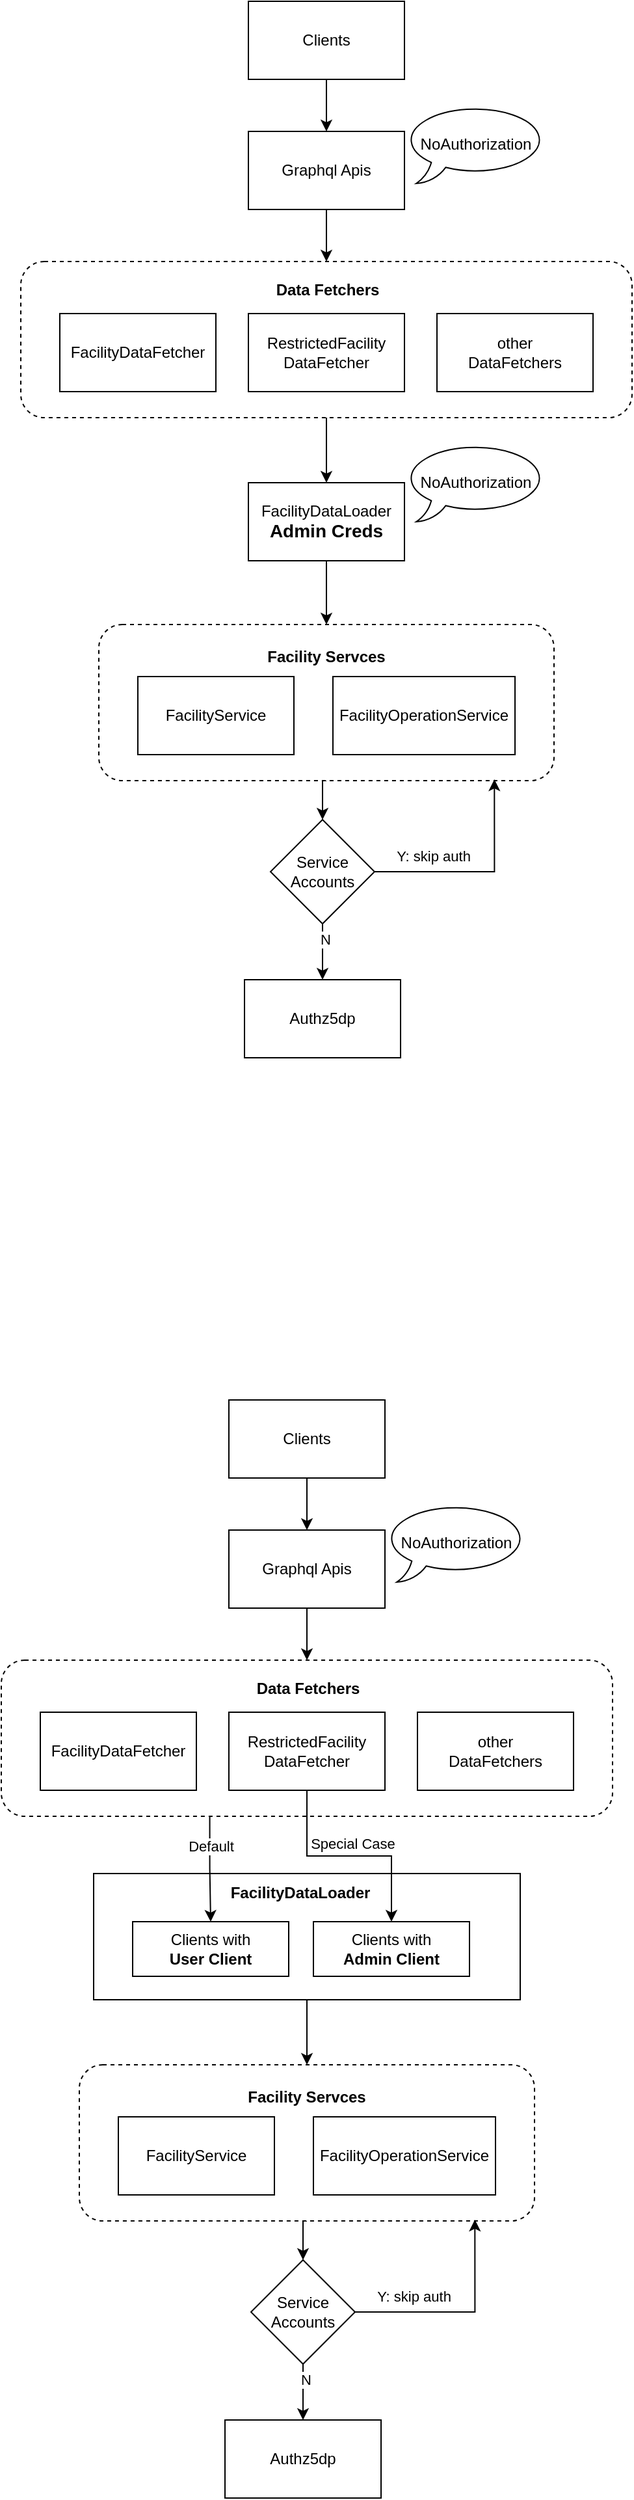 <mxfile version="24.4.4" type="github">
  <diagram name="Page-1" id="uJ56oVc2astkLFpGURAz">
    <mxGraphModel dx="698" dy="1380" grid="0" gridSize="10" guides="1" tooltips="1" connect="1" arrows="1" fold="1" page="0" pageScale="1" pageWidth="850" pageHeight="1100" math="0" shadow="0">
      <root>
        <mxCell id="0" />
        <mxCell id="1" parent="0" />
        <mxCell id="DmmFsieduN3mxOky07KF-39" value="" style="rounded=0;whiteSpace=wrap;html=1;" vertex="1" parent="1">
          <mxGeometry x="116" y="1569" width="328" height="97" as="geometry" />
        </mxCell>
        <mxCell id="DmmFsieduN3mxOky07KF-25" style="edgeStyle=orthogonalEdgeStyle;rounded=0;orthogonalLoop=1;jettySize=auto;html=1;exitX=0.5;exitY=1;exitDx=0;exitDy=0;entryX=0.5;entryY=0;entryDx=0;entryDy=0;" edge="1" parent="1" source="DmmFsieduN3mxOky07KF-21" target="DmmFsieduN3mxOky07KF-24">
          <mxGeometry relative="1" as="geometry" />
        </mxCell>
        <mxCell id="DmmFsieduN3mxOky07KF-21" value="" style="rounded=1;whiteSpace=wrap;html=1;dashed=1;" vertex="1" parent="1">
          <mxGeometry x="120" y="609" width="350" height="120" as="geometry" />
        </mxCell>
        <mxCell id="DmmFsieduN3mxOky07KF-20" style="edgeStyle=orthogonalEdgeStyle;rounded=0;orthogonalLoop=1;jettySize=auto;html=1;exitX=0.5;exitY=1;exitDx=0;exitDy=0;entryX=0.5;entryY=0;entryDx=0;entryDy=0;" edge="1" parent="1" source="DmmFsieduN3mxOky07KF-8" target="DmmFsieduN3mxOky07KF-2">
          <mxGeometry relative="1" as="geometry" />
        </mxCell>
        <mxCell id="DmmFsieduN3mxOky07KF-8" value="" style="rounded=1;whiteSpace=wrap;html=1;dashed=1;" vertex="1" parent="1">
          <mxGeometry x="60" y="330" width="470" height="120" as="geometry" />
        </mxCell>
        <mxCell id="DmmFsieduN3mxOky07KF-19" style="edgeStyle=orthogonalEdgeStyle;rounded=0;orthogonalLoop=1;jettySize=auto;html=1;exitX=0.5;exitY=1;exitDx=0;exitDy=0;entryX=0.5;entryY=0;entryDx=0;entryDy=0;" edge="1" parent="1" source="DmmFsieduN3mxOky07KF-1" target="DmmFsieduN3mxOky07KF-8">
          <mxGeometry relative="1" as="geometry" />
        </mxCell>
        <mxCell id="DmmFsieduN3mxOky07KF-1" value="Graphql Apis" style="rounded=0;whiteSpace=wrap;html=1;" vertex="1" parent="1">
          <mxGeometry x="235" y="230" width="120" height="60" as="geometry" />
        </mxCell>
        <mxCell id="DmmFsieduN3mxOky07KF-23" style="edgeStyle=orthogonalEdgeStyle;rounded=0;orthogonalLoop=1;jettySize=auto;html=1;exitX=0.5;exitY=1;exitDx=0;exitDy=0;entryX=0.5;entryY=0;entryDx=0;entryDy=0;" edge="1" parent="1" source="DmmFsieduN3mxOky07KF-2" target="DmmFsieduN3mxOky07KF-21">
          <mxGeometry relative="1" as="geometry" />
        </mxCell>
        <mxCell id="DmmFsieduN3mxOky07KF-2" value="FacilityDataLoader&lt;div&gt;&lt;b&gt;&lt;font style=&quot;font-size: 14px;&quot;&gt;Admin Creds&lt;/font&gt;&lt;/b&gt;&lt;/div&gt;" style="rounded=0;whiteSpace=wrap;html=1;" vertex="1" parent="1">
          <mxGeometry x="235" y="500" width="120" height="60" as="geometry" />
        </mxCell>
        <mxCell id="DmmFsieduN3mxOky07KF-5" value="FacilityDataFetcher" style="rounded=0;whiteSpace=wrap;html=1;" vertex="1" parent="1">
          <mxGeometry x="90" y="370" width="120" height="60" as="geometry" />
        </mxCell>
        <mxCell id="DmmFsieduN3mxOky07KF-6" value="RestrictedFacility&lt;br&gt;DataFetcher" style="rounded=0;whiteSpace=wrap;html=1;" vertex="1" parent="1">
          <mxGeometry x="235" y="370" width="120" height="60" as="geometry" />
        </mxCell>
        <mxCell id="DmmFsieduN3mxOky07KF-7" value="other&lt;br&gt;DataFetchers" style="rounded=0;whiteSpace=wrap;html=1;" vertex="1" parent="1">
          <mxGeometry x="380" y="370" width="120" height="60" as="geometry" />
        </mxCell>
        <mxCell id="DmmFsieduN3mxOky07KF-10" value="&lt;b&gt;Data Fetchers&lt;/b&gt;" style="text;html=1;align=center;verticalAlign=middle;whiteSpace=wrap;rounded=0;" vertex="1" parent="1">
          <mxGeometry x="241" y="337" width="110" height="30" as="geometry" />
        </mxCell>
        <mxCell id="DmmFsieduN3mxOky07KF-12" value="FacilityService" style="rounded=0;whiteSpace=wrap;html=1;" vertex="1" parent="1">
          <mxGeometry x="150" y="649" width="120" height="60" as="geometry" />
        </mxCell>
        <mxCell id="DmmFsieduN3mxOky07KF-13" value="FacilityOperationService" style="rounded=0;whiteSpace=wrap;html=1;" vertex="1" parent="1">
          <mxGeometry x="300" y="649" width="140" height="60" as="geometry" />
        </mxCell>
        <mxCell id="DmmFsieduN3mxOky07KF-14" value="NoAuthorization" style="whiteSpace=wrap;html=1;shape=mxgraph.basic.oval_callout" vertex="1" parent="1">
          <mxGeometry x="355" y="210" width="110" height="60" as="geometry" />
        </mxCell>
        <mxCell id="DmmFsieduN3mxOky07KF-15" value="NoAuthorization" style="whiteSpace=wrap;html=1;shape=mxgraph.basic.oval_callout" vertex="1" parent="1">
          <mxGeometry x="355" y="470" width="110" height="60" as="geometry" />
        </mxCell>
        <mxCell id="DmmFsieduN3mxOky07KF-17" style="edgeStyle=orthogonalEdgeStyle;rounded=0;orthogonalLoop=1;jettySize=auto;html=1;exitX=0.5;exitY=1;exitDx=0;exitDy=0;entryX=0.5;entryY=0;entryDx=0;entryDy=0;" edge="1" parent="1" source="DmmFsieduN3mxOky07KF-16" target="DmmFsieduN3mxOky07KF-1">
          <mxGeometry relative="1" as="geometry" />
        </mxCell>
        <mxCell id="DmmFsieduN3mxOky07KF-16" value="Clients" style="rounded=0;whiteSpace=wrap;html=1;" vertex="1" parent="1">
          <mxGeometry x="235" y="130" width="120" height="60" as="geometry" />
        </mxCell>
        <mxCell id="DmmFsieduN3mxOky07KF-22" value="&lt;b&gt;Facility Servces&lt;/b&gt;" style="text;html=1;align=center;verticalAlign=middle;whiteSpace=wrap;rounded=0;" vertex="1" parent="1">
          <mxGeometry x="240" y="619" width="110" height="30" as="geometry" />
        </mxCell>
        <mxCell id="DmmFsieduN3mxOky07KF-27" value="" style="edgeStyle=orthogonalEdgeStyle;rounded=0;orthogonalLoop=1;jettySize=auto;html=1;" edge="1" parent="1" source="DmmFsieduN3mxOky07KF-24" target="DmmFsieduN3mxOky07KF-26">
          <mxGeometry relative="1" as="geometry" />
        </mxCell>
        <mxCell id="DmmFsieduN3mxOky07KF-28" value="N" style="edgeLabel;html=1;align=center;verticalAlign=middle;resizable=0;points=[];" vertex="1" connectable="0" parent="DmmFsieduN3mxOky07KF-27">
          <mxGeometry x="-0.439" y="2" relative="1" as="geometry">
            <mxPoint as="offset" />
          </mxGeometry>
        </mxCell>
        <mxCell id="DmmFsieduN3mxOky07KF-24" value="Service&lt;br&gt;Accounts" style="rhombus;whiteSpace=wrap;html=1;" vertex="1" parent="1">
          <mxGeometry x="252" y="759" width="80" height="80" as="geometry" />
        </mxCell>
        <mxCell id="DmmFsieduN3mxOky07KF-26" value="Authz5dp" style="whiteSpace=wrap;html=1;" vertex="1" parent="1">
          <mxGeometry x="232" y="882" width="120" height="60" as="geometry" />
        </mxCell>
        <mxCell id="DmmFsieduN3mxOky07KF-29" style="edgeStyle=orthogonalEdgeStyle;rounded=0;orthogonalLoop=1;jettySize=auto;html=1;exitX=1;exitY=0.5;exitDx=0;exitDy=0;entryX=0.869;entryY=0.992;entryDx=0;entryDy=0;entryPerimeter=0;" edge="1" parent="1" source="DmmFsieduN3mxOky07KF-24" target="DmmFsieduN3mxOky07KF-21">
          <mxGeometry relative="1" as="geometry" />
        </mxCell>
        <mxCell id="DmmFsieduN3mxOky07KF-30" value="Y: skip auth" style="edgeLabel;html=1;align=center;verticalAlign=middle;resizable=0;points=[];" vertex="1" connectable="0" parent="DmmFsieduN3mxOky07KF-29">
          <mxGeometry x="-0.436" y="5" relative="1" as="geometry">
            <mxPoint x="-1" y="-7" as="offset" />
          </mxGeometry>
        </mxCell>
        <mxCell id="DmmFsieduN3mxOky07KF-32" style="edgeStyle=orthogonalEdgeStyle;rounded=0;orthogonalLoop=1;jettySize=auto;html=1;exitX=0.5;exitY=1;exitDx=0;exitDy=0;entryX=0.5;entryY=0;entryDx=0;entryDy=0;" edge="1" parent="1" source="DmmFsieduN3mxOky07KF-33" target="DmmFsieduN3mxOky07KF-53">
          <mxGeometry relative="1" as="geometry" />
        </mxCell>
        <mxCell id="DmmFsieduN3mxOky07KF-33" value="" style="rounded=1;whiteSpace=wrap;html=1;dashed=1;" vertex="1" parent="1">
          <mxGeometry x="105" y="1716" width="350" height="120" as="geometry" />
        </mxCell>
        <mxCell id="DmmFsieduN3mxOky07KF-34" value="Default" style="edgeStyle=orthogonalEdgeStyle;rounded=0;orthogonalLoop=1;jettySize=auto;html=1;exitX=0.341;exitY=1;exitDx=0;exitDy=0;exitPerimeter=0;" edge="1" parent="1" source="DmmFsieduN3mxOky07KF-35" target="DmmFsieduN3mxOky07KF-59">
          <mxGeometry x="-0.437" y="1" relative="1" as="geometry">
            <Array as="points" />
            <mxPoint as="offset" />
          </mxGeometry>
        </mxCell>
        <mxCell id="DmmFsieduN3mxOky07KF-35" value="" style="rounded=1;whiteSpace=wrap;html=1;dashed=1;" vertex="1" parent="1">
          <mxGeometry x="45" y="1405" width="470" height="120" as="geometry" />
        </mxCell>
        <mxCell id="DmmFsieduN3mxOky07KF-36" style="edgeStyle=orthogonalEdgeStyle;rounded=0;orthogonalLoop=1;jettySize=auto;html=1;exitX=0.5;exitY=1;exitDx=0;exitDy=0;entryX=0.5;entryY=0;entryDx=0;entryDy=0;" edge="1" parent="1" source="DmmFsieduN3mxOky07KF-37" target="DmmFsieduN3mxOky07KF-35">
          <mxGeometry relative="1" as="geometry" />
        </mxCell>
        <mxCell id="DmmFsieduN3mxOky07KF-37" value="Graphql Apis" style="rounded=0;whiteSpace=wrap;html=1;" vertex="1" parent="1">
          <mxGeometry x="220" y="1305" width="120" height="60" as="geometry" />
        </mxCell>
        <mxCell id="DmmFsieduN3mxOky07KF-38" style="edgeStyle=orthogonalEdgeStyle;rounded=0;orthogonalLoop=1;jettySize=auto;html=1;exitX=0.5;exitY=1;exitDx=0;exitDy=0;entryX=0.5;entryY=0;entryDx=0;entryDy=0;" edge="1" parent="1" source="DmmFsieduN3mxOky07KF-39" target="DmmFsieduN3mxOky07KF-33">
          <mxGeometry relative="1" as="geometry" />
        </mxCell>
        <mxCell id="DmmFsieduN3mxOky07KF-40" value="FacilityDataFetcher" style="rounded=0;whiteSpace=wrap;html=1;" vertex="1" parent="1">
          <mxGeometry x="75" y="1445" width="120" height="60" as="geometry" />
        </mxCell>
        <mxCell id="DmmFsieduN3mxOky07KF-62" style="edgeStyle=orthogonalEdgeStyle;rounded=0;orthogonalLoop=1;jettySize=auto;html=1;exitX=0.5;exitY=1;exitDx=0;exitDy=0;" edge="1" parent="1" source="DmmFsieduN3mxOky07KF-41" target="DmmFsieduN3mxOky07KF-60">
          <mxGeometry relative="1" as="geometry" />
        </mxCell>
        <mxCell id="DmmFsieduN3mxOky07KF-63" value="Special Case" style="edgeLabel;html=1;align=center;verticalAlign=middle;resizable=0;points=[];" vertex="1" connectable="0" parent="DmmFsieduN3mxOky07KF-62">
          <mxGeometry x="-0.024" y="3" relative="1" as="geometry">
            <mxPoint x="4" y="-7" as="offset" />
          </mxGeometry>
        </mxCell>
        <mxCell id="DmmFsieduN3mxOky07KF-41" value="RestrictedFacility&lt;br&gt;DataFetcher" style="rounded=0;whiteSpace=wrap;html=1;" vertex="1" parent="1">
          <mxGeometry x="220" y="1445" width="120" height="60" as="geometry" />
        </mxCell>
        <mxCell id="DmmFsieduN3mxOky07KF-42" value="other&lt;br&gt;DataFetchers" style="rounded=0;whiteSpace=wrap;html=1;" vertex="1" parent="1">
          <mxGeometry x="365" y="1445" width="120" height="60" as="geometry" />
        </mxCell>
        <mxCell id="DmmFsieduN3mxOky07KF-43" value="&lt;b&gt;Data Fetchers&lt;/b&gt;" style="text;html=1;align=center;verticalAlign=middle;whiteSpace=wrap;rounded=0;" vertex="1" parent="1">
          <mxGeometry x="226" y="1412" width="110" height="30" as="geometry" />
        </mxCell>
        <mxCell id="DmmFsieduN3mxOky07KF-44" value="FacilityService" style="rounded=0;whiteSpace=wrap;html=1;" vertex="1" parent="1">
          <mxGeometry x="135" y="1756" width="120" height="60" as="geometry" />
        </mxCell>
        <mxCell id="DmmFsieduN3mxOky07KF-45" value="FacilityOperationService" style="rounded=0;whiteSpace=wrap;html=1;" vertex="1" parent="1">
          <mxGeometry x="285" y="1756" width="140" height="60" as="geometry" />
        </mxCell>
        <mxCell id="DmmFsieduN3mxOky07KF-46" value="NoAuthorization" style="whiteSpace=wrap;html=1;shape=mxgraph.basic.oval_callout" vertex="1" parent="1">
          <mxGeometry x="340" y="1285" width="110" height="60" as="geometry" />
        </mxCell>
        <mxCell id="DmmFsieduN3mxOky07KF-48" style="edgeStyle=orthogonalEdgeStyle;rounded=0;orthogonalLoop=1;jettySize=auto;html=1;exitX=0.5;exitY=1;exitDx=0;exitDy=0;entryX=0.5;entryY=0;entryDx=0;entryDy=0;" edge="1" parent="1" source="DmmFsieduN3mxOky07KF-49" target="DmmFsieduN3mxOky07KF-37">
          <mxGeometry relative="1" as="geometry" />
        </mxCell>
        <mxCell id="DmmFsieduN3mxOky07KF-49" value="Clients" style="rounded=0;whiteSpace=wrap;html=1;" vertex="1" parent="1">
          <mxGeometry x="220" y="1205" width="120" height="60" as="geometry" />
        </mxCell>
        <mxCell id="DmmFsieduN3mxOky07KF-50" value="&lt;b&gt;Facility Servces&lt;/b&gt;" style="text;html=1;align=center;verticalAlign=middle;whiteSpace=wrap;rounded=0;" vertex="1" parent="1">
          <mxGeometry x="225" y="1726" width="110" height="30" as="geometry" />
        </mxCell>
        <mxCell id="DmmFsieduN3mxOky07KF-51" value="" style="edgeStyle=orthogonalEdgeStyle;rounded=0;orthogonalLoop=1;jettySize=auto;html=1;" edge="1" parent="1" source="DmmFsieduN3mxOky07KF-53" target="DmmFsieduN3mxOky07KF-54">
          <mxGeometry relative="1" as="geometry" />
        </mxCell>
        <mxCell id="DmmFsieduN3mxOky07KF-52" value="N" style="edgeLabel;html=1;align=center;verticalAlign=middle;resizable=0;points=[];" vertex="1" connectable="0" parent="DmmFsieduN3mxOky07KF-51">
          <mxGeometry x="-0.439" y="2" relative="1" as="geometry">
            <mxPoint as="offset" />
          </mxGeometry>
        </mxCell>
        <mxCell id="DmmFsieduN3mxOky07KF-53" value="Service&lt;br&gt;Accounts" style="rhombus;whiteSpace=wrap;html=1;" vertex="1" parent="1">
          <mxGeometry x="237" y="1866" width="80" height="80" as="geometry" />
        </mxCell>
        <mxCell id="DmmFsieduN3mxOky07KF-54" value="Authz5dp" style="whiteSpace=wrap;html=1;" vertex="1" parent="1">
          <mxGeometry x="217" y="1989" width="120" height="60" as="geometry" />
        </mxCell>
        <mxCell id="DmmFsieduN3mxOky07KF-55" style="edgeStyle=orthogonalEdgeStyle;rounded=0;orthogonalLoop=1;jettySize=auto;html=1;exitX=1;exitY=0.5;exitDx=0;exitDy=0;entryX=0.869;entryY=0.992;entryDx=0;entryDy=0;entryPerimeter=0;" edge="1" parent="1" source="DmmFsieduN3mxOky07KF-53" target="DmmFsieduN3mxOky07KF-33">
          <mxGeometry relative="1" as="geometry" />
        </mxCell>
        <mxCell id="DmmFsieduN3mxOky07KF-56" value="Y: skip auth" style="edgeLabel;html=1;align=center;verticalAlign=middle;resizable=0;points=[];" vertex="1" connectable="0" parent="DmmFsieduN3mxOky07KF-55">
          <mxGeometry x="-0.436" y="5" relative="1" as="geometry">
            <mxPoint x="-1" y="-7" as="offset" />
          </mxGeometry>
        </mxCell>
        <mxCell id="DmmFsieduN3mxOky07KF-58" value="&lt;b&gt;FacilityDataLoader&lt;/b&gt;" style="text;html=1;align=center;verticalAlign=middle;whiteSpace=wrap;rounded=0;" vertex="1" parent="1">
          <mxGeometry x="220" y="1569" width="110" height="30" as="geometry" />
        </mxCell>
        <mxCell id="DmmFsieduN3mxOky07KF-59" value="Clients with&lt;br&gt;&lt;b&gt;User Client&lt;/b&gt;" style="rounded=0;whiteSpace=wrap;html=1;" vertex="1" parent="1">
          <mxGeometry x="146" y="1606" width="120" height="42" as="geometry" />
        </mxCell>
        <mxCell id="DmmFsieduN3mxOky07KF-60" value="Clients with&lt;br&gt;&lt;b&gt;Admin Client&lt;/b&gt;" style="rounded=0;whiteSpace=wrap;html=1;" vertex="1" parent="1">
          <mxGeometry x="285" y="1606" width="120" height="42" as="geometry" />
        </mxCell>
      </root>
    </mxGraphModel>
  </diagram>
</mxfile>
